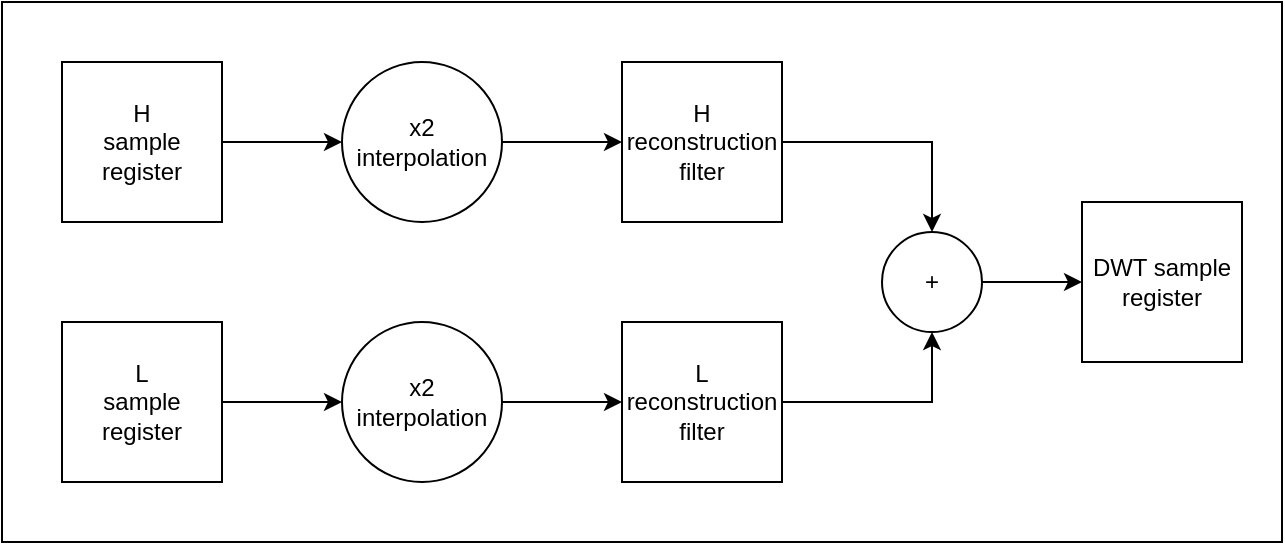 <mxfile version="13.3.9" type="device"><diagram id="WC7CzyNS9yFF9wf2Hrhn" name="Page-1"><mxGraphModel dx="1422" dy="982" grid="1" gridSize="10" guides="1" tooltips="1" connect="1" arrows="1" fold="1" page="1" pageScale="1" pageWidth="850" pageHeight="1100" math="0" shadow="0"><root><mxCell id="0"/><mxCell id="1" parent="0"/><mxCell id="ZndcVbEeeNcy6EG7XsOq-13" value="" style="rounded=0;whiteSpace=wrap;html=1;" vertex="1" parent="1"><mxGeometry x="110" y="240" width="640" height="270" as="geometry"/></mxCell><mxCell id="ZndcVbEeeNcy6EG7XsOq-14" value="" style="edgeStyle=orthogonalEdgeStyle;rounded=0;orthogonalLoop=1;jettySize=auto;html=1;" edge="1" parent="1" source="ZndcVbEeeNcy6EG7XsOq-4" target="ZndcVbEeeNcy6EG7XsOq-6"><mxGeometry relative="1" as="geometry"/></mxCell><mxCell id="ZndcVbEeeNcy6EG7XsOq-4" value="H&lt;br&gt;sample register" style="whiteSpace=wrap;html=1;aspect=fixed;" vertex="1" parent="1"><mxGeometry x="140" y="270" width="80" height="80" as="geometry"/></mxCell><mxCell id="ZndcVbEeeNcy6EG7XsOq-15" value="" style="edgeStyle=orthogonalEdgeStyle;rounded=0;orthogonalLoop=1;jettySize=auto;html=1;" edge="1" parent="1" source="ZndcVbEeeNcy6EG7XsOq-5" target="ZndcVbEeeNcy6EG7XsOq-7"><mxGeometry relative="1" as="geometry"/></mxCell><mxCell id="ZndcVbEeeNcy6EG7XsOq-5" value="L&lt;br&gt;sample register" style="whiteSpace=wrap;html=1;aspect=fixed;" vertex="1" parent="1"><mxGeometry x="140" y="400" width="80" height="80" as="geometry"/></mxCell><mxCell id="ZndcVbEeeNcy6EG7XsOq-17" value="" style="edgeStyle=orthogonalEdgeStyle;rounded=0;orthogonalLoop=1;jettySize=auto;html=1;" edge="1" parent="1" source="ZndcVbEeeNcy6EG7XsOq-6" target="ZndcVbEeeNcy6EG7XsOq-8"><mxGeometry relative="1" as="geometry"/></mxCell><mxCell id="ZndcVbEeeNcy6EG7XsOq-6" value="x2&lt;br&gt;interpolation" style="ellipse;whiteSpace=wrap;html=1;aspect=fixed;" vertex="1" parent="1"><mxGeometry x="280" y="270" width="80" height="80" as="geometry"/></mxCell><mxCell id="ZndcVbEeeNcy6EG7XsOq-16" value="" style="edgeStyle=orthogonalEdgeStyle;rounded=0;orthogonalLoop=1;jettySize=auto;html=1;" edge="1" parent="1" source="ZndcVbEeeNcy6EG7XsOq-7" target="ZndcVbEeeNcy6EG7XsOq-9"><mxGeometry relative="1" as="geometry"/></mxCell><mxCell id="ZndcVbEeeNcy6EG7XsOq-7" value="x2&lt;br&gt;interpolation" style="ellipse;whiteSpace=wrap;html=1;aspect=fixed;" vertex="1" parent="1"><mxGeometry x="280" y="400" width="80" height="80" as="geometry"/></mxCell><mxCell id="ZndcVbEeeNcy6EG7XsOq-18" style="edgeStyle=orthogonalEdgeStyle;rounded=0;orthogonalLoop=1;jettySize=auto;html=1;exitX=1;exitY=0.5;exitDx=0;exitDy=0;entryX=0.5;entryY=0;entryDx=0;entryDy=0;" edge="1" parent="1" source="ZndcVbEeeNcy6EG7XsOq-8" target="ZndcVbEeeNcy6EG7XsOq-11"><mxGeometry relative="1" as="geometry"/></mxCell><mxCell id="ZndcVbEeeNcy6EG7XsOq-8" value="H&lt;br&gt;reconstruction filter" style="whiteSpace=wrap;html=1;aspect=fixed;" vertex="1" parent="1"><mxGeometry x="420" y="270" width="80" height="80" as="geometry"/></mxCell><mxCell id="ZndcVbEeeNcy6EG7XsOq-19" style="edgeStyle=orthogonalEdgeStyle;rounded=0;orthogonalLoop=1;jettySize=auto;html=1;exitX=1;exitY=0.5;exitDx=0;exitDy=0;entryX=0.5;entryY=1;entryDx=0;entryDy=0;" edge="1" parent="1" source="ZndcVbEeeNcy6EG7XsOq-9" target="ZndcVbEeeNcy6EG7XsOq-11"><mxGeometry relative="1" as="geometry"/></mxCell><mxCell id="ZndcVbEeeNcy6EG7XsOq-9" value="L&lt;br&gt;reconstruction filter" style="whiteSpace=wrap;html=1;aspect=fixed;" vertex="1" parent="1"><mxGeometry x="420" y="400" width="80" height="80" as="geometry"/></mxCell><mxCell id="ZndcVbEeeNcy6EG7XsOq-20" style="edgeStyle=orthogonalEdgeStyle;rounded=0;orthogonalLoop=1;jettySize=auto;html=1;exitX=1;exitY=0.5;exitDx=0;exitDy=0;entryX=0;entryY=0.5;entryDx=0;entryDy=0;" edge="1" parent="1" source="ZndcVbEeeNcy6EG7XsOq-11" target="ZndcVbEeeNcy6EG7XsOq-12"><mxGeometry relative="1" as="geometry"/></mxCell><mxCell id="ZndcVbEeeNcy6EG7XsOq-11" value="+" style="ellipse;whiteSpace=wrap;html=1;aspect=fixed;" vertex="1" parent="1"><mxGeometry x="550" y="355" width="50" height="50" as="geometry"/></mxCell><mxCell id="ZndcVbEeeNcy6EG7XsOq-12" value="DWT sample register" style="whiteSpace=wrap;html=1;aspect=fixed;" vertex="1" parent="1"><mxGeometry x="650" y="340" width="80" height="80" as="geometry"/></mxCell></root></mxGraphModel></diagram></mxfile>